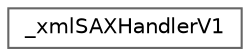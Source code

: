 digraph "Graphical Class Hierarchy"
{
 // LATEX_PDF_SIZE
  bgcolor="transparent";
  edge [fontname=Helvetica,fontsize=10,labelfontname=Helvetica,labelfontsize=10];
  node [fontname=Helvetica,fontsize=10,shape=box,height=0.2,width=0.4];
  rankdir="LR";
  Node0 [label="_xmlSAXHandlerV1",height=0.2,width=0.4,color="grey40", fillcolor="white", style="filled",URL="$struct__xml_s_a_x_handler_v1.html",tooltip=" "];
}
